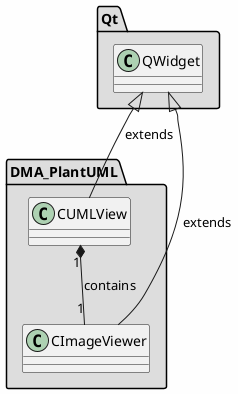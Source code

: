 
@startuml

skinparam backgroundColor #FEFEFE
skinparam wrapWidth 600
package "DMA_PlantUML" #DDDDDD
{

class "CImageViewer"
{
}

class "CUMLView"
{
}

}

package "Qt" #DDDDDD
{

class "QWidget"
{
}

}

'====================Inheritance section====================
QWidget <|-- CImageViewer : extends
QWidget <|-- CUMLView : extends

'====================Dependencies section====================
CUMLView "1" *-- "1" CImageViewer : contains

@enduml